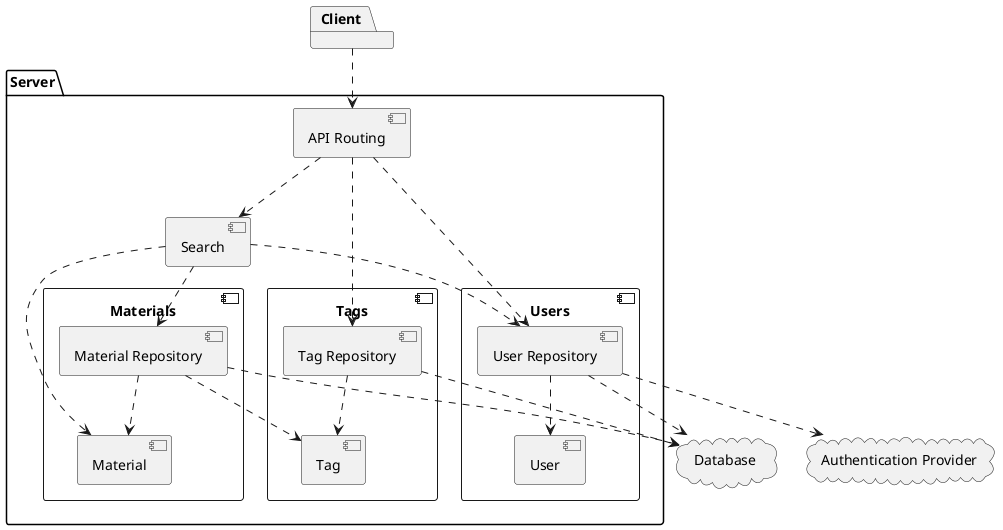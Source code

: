 @startuml

package Client

package Server {
  component Tags {
    component Tag
    component "Tag Repository" as TagRepo
  }

  component Search

  component Materials {
    component Material
    component "Material Repository" as MatRepo
  }

  component Users {
    component User
    component "User Repository" as UserRepo
  }

  component "API Routing" as API
}

cloud Database
cloud "Authentication Provider" as Auth

Client .down.> API

TagRepo ..> Tag
TagRepo ..> Database

UserRepo ..> User
UserRepo ..> Auth
UserRepo ..> Database

MatRepo ..> Material
MatRepo ..> Tag
MatRepo ..> Database

Search ..> MatRepo
Search ..> UserRepo
Search ..> Material

API ..> Search
API ..> TagRepo
API ..> UserRepo

@enduml

